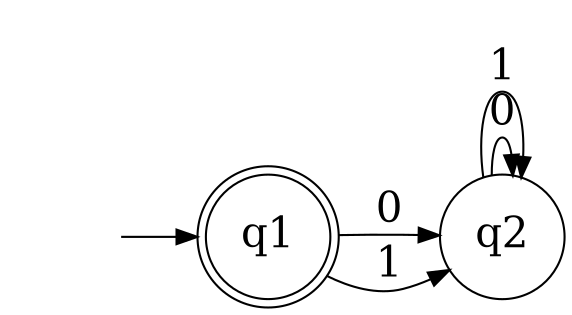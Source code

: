 digraph "visualizations/moc_ps1_p1_2.jpg" {
	graph [rankdir=LR]
	node [fontsize=20]
	edge [fontsize="20pt"]
	"" [label="" shape=plaintext]
	q1 [label=q1 shape=doublecircle]
	q2 [label=q2 shape=circle]
	"" -> q1 [label=""]
	q1 -> q2 [label=0]
	q1 -> q2 [label=1]
	q2 -> q2 [label=0]
	q2 -> q2 [label=1]
}
